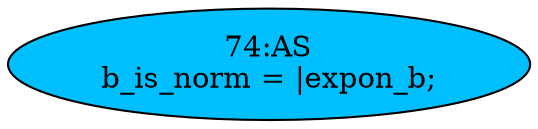 strict digraph "" {
	node [label="\N"];
	"74:AS"	 [ast="<pyverilog.vparser.ast.Assign object at 0x7f284bdc44d0>",
		def_var="['b_is_norm']",
		fillcolor=deepskyblue,
		label="74:AS
b_is_norm = |expon_b;",
		statements="[]",
		style=filled,
		typ=Assign,
		use_var="['expon_b']"];
}
